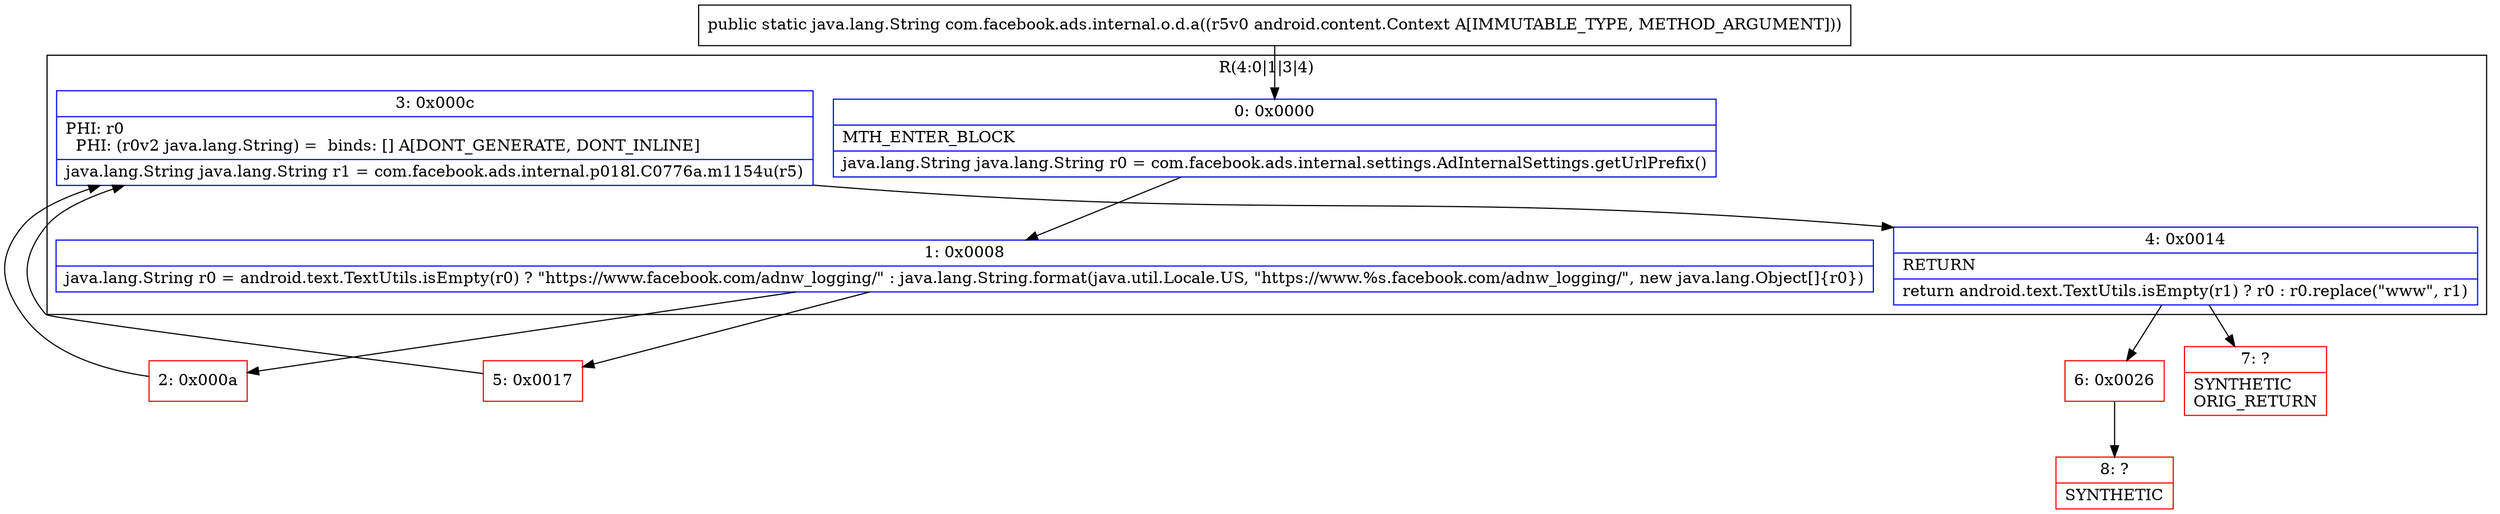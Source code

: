 digraph "CFG forcom.facebook.ads.internal.o.d.a(Landroid\/content\/Context;)Ljava\/lang\/String;" {
subgraph cluster_Region_804984613 {
label = "R(4:0|1|3|4)";
node [shape=record,color=blue];
Node_0 [shape=record,label="{0\:\ 0x0000|MTH_ENTER_BLOCK\l|java.lang.String java.lang.String r0 = com.facebook.ads.internal.settings.AdInternalSettings.getUrlPrefix()\l}"];
Node_1 [shape=record,label="{1\:\ 0x0008|java.lang.String r0 = android.text.TextUtils.isEmpty(r0) ? \"https:\/\/www.facebook.com\/adnw_logging\/\" : java.lang.String.format(java.util.Locale.US, \"https:\/\/www.%s.facebook.com\/adnw_logging\/\", new java.lang.Object[]\{r0\})\l}"];
Node_3 [shape=record,label="{3\:\ 0x000c|PHI: r0 \l  PHI: (r0v2 java.lang.String) =  binds: [] A[DONT_GENERATE, DONT_INLINE]\l|java.lang.String java.lang.String r1 = com.facebook.ads.internal.p018l.C0776a.m1154u(r5)\l}"];
Node_4 [shape=record,label="{4\:\ 0x0014|RETURN\l|return android.text.TextUtils.isEmpty(r1) ? r0 : r0.replace(\"www\", r1)\l}"];
}
Node_2 [shape=record,color=red,label="{2\:\ 0x000a}"];
Node_5 [shape=record,color=red,label="{5\:\ 0x0017}"];
Node_6 [shape=record,color=red,label="{6\:\ 0x0026}"];
Node_7 [shape=record,color=red,label="{7\:\ ?|SYNTHETIC\lORIG_RETURN\l}"];
Node_8 [shape=record,color=red,label="{8\:\ ?|SYNTHETIC\l}"];
MethodNode[shape=record,label="{public static java.lang.String com.facebook.ads.internal.o.d.a((r5v0 android.content.Context A[IMMUTABLE_TYPE, METHOD_ARGUMENT])) }"];
MethodNode -> Node_0;
Node_0 -> Node_1;
Node_1 -> Node_2;
Node_1 -> Node_5;
Node_3 -> Node_4;
Node_4 -> Node_6;
Node_4 -> Node_7;
Node_2 -> Node_3;
Node_5 -> Node_3;
Node_6 -> Node_8;
}

